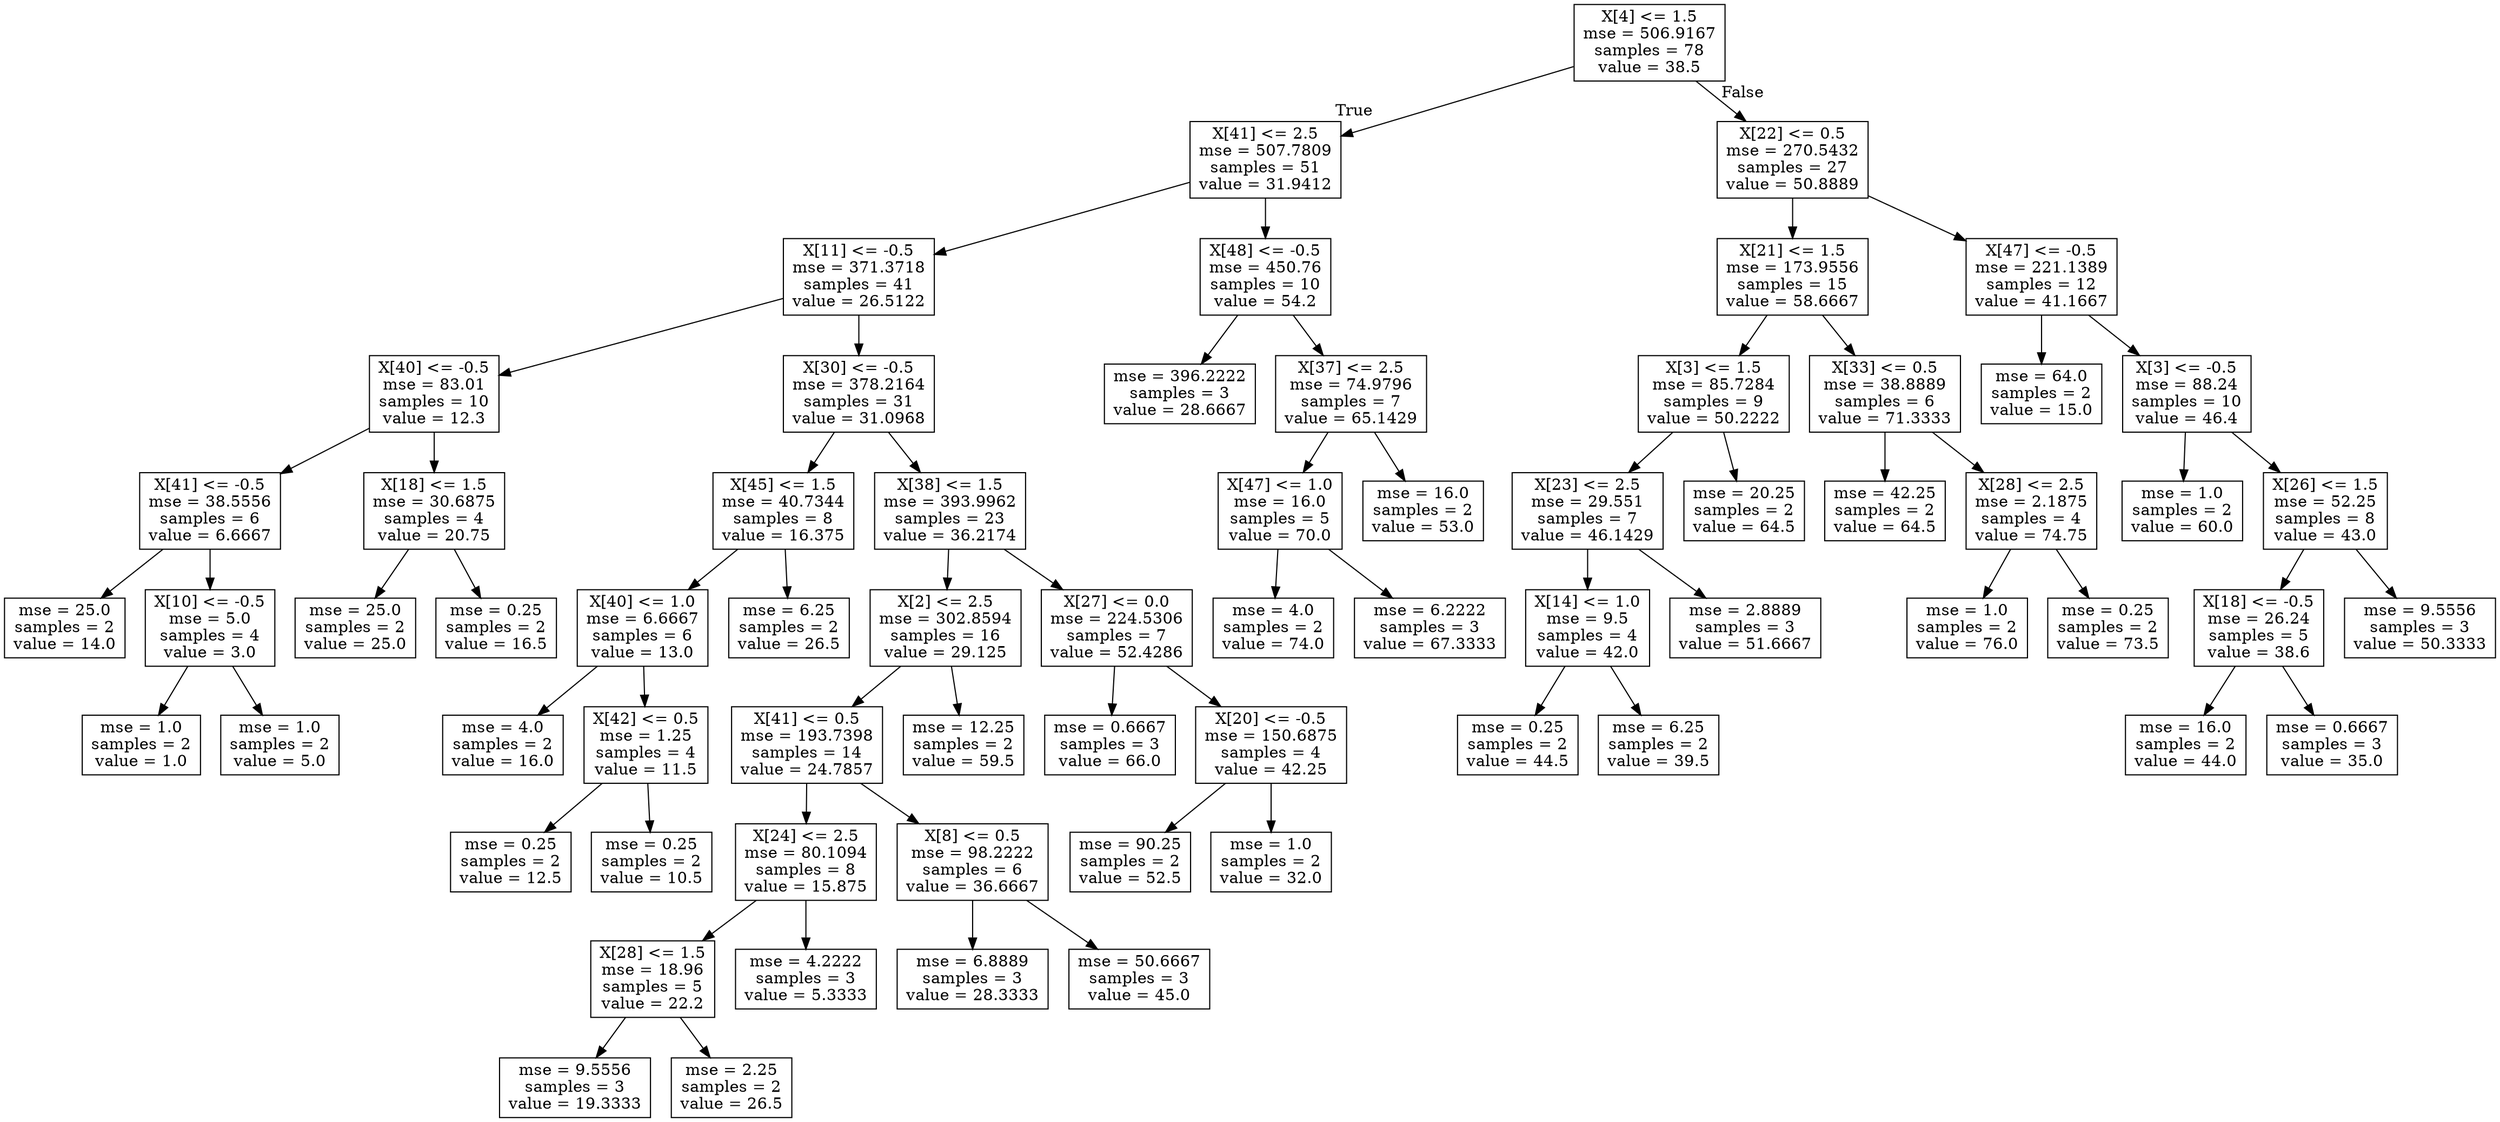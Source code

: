digraph Tree {
node [shape=box] ;
0 [label="X[4] <= 1.5\nmse = 506.9167\nsamples = 78\nvalue = 38.5"] ;
1 [label="X[41] <= 2.5\nmse = 507.7809\nsamples = 51\nvalue = 31.9412"] ;
0 -> 1 [labeldistance=2.5, labelangle=45, headlabel="True"] ;
2 [label="X[11] <= -0.5\nmse = 371.3718\nsamples = 41\nvalue = 26.5122"] ;
1 -> 2 ;
3 [label="X[40] <= -0.5\nmse = 83.01\nsamples = 10\nvalue = 12.3"] ;
2 -> 3 ;
4 [label="X[41] <= -0.5\nmse = 38.5556\nsamples = 6\nvalue = 6.6667"] ;
3 -> 4 ;
5 [label="mse = 25.0\nsamples = 2\nvalue = 14.0"] ;
4 -> 5 ;
6 [label="X[10] <= -0.5\nmse = 5.0\nsamples = 4\nvalue = 3.0"] ;
4 -> 6 ;
7 [label="mse = 1.0\nsamples = 2\nvalue = 1.0"] ;
6 -> 7 ;
8 [label="mse = 1.0\nsamples = 2\nvalue = 5.0"] ;
6 -> 8 ;
9 [label="X[18] <= 1.5\nmse = 30.6875\nsamples = 4\nvalue = 20.75"] ;
3 -> 9 ;
10 [label="mse = 25.0\nsamples = 2\nvalue = 25.0"] ;
9 -> 10 ;
11 [label="mse = 0.25\nsamples = 2\nvalue = 16.5"] ;
9 -> 11 ;
12 [label="X[30] <= -0.5\nmse = 378.2164\nsamples = 31\nvalue = 31.0968"] ;
2 -> 12 ;
13 [label="X[45] <= 1.5\nmse = 40.7344\nsamples = 8\nvalue = 16.375"] ;
12 -> 13 ;
14 [label="X[40] <= 1.0\nmse = 6.6667\nsamples = 6\nvalue = 13.0"] ;
13 -> 14 ;
15 [label="mse = 4.0\nsamples = 2\nvalue = 16.0"] ;
14 -> 15 ;
16 [label="X[42] <= 0.5\nmse = 1.25\nsamples = 4\nvalue = 11.5"] ;
14 -> 16 ;
17 [label="mse = 0.25\nsamples = 2\nvalue = 12.5"] ;
16 -> 17 ;
18 [label="mse = 0.25\nsamples = 2\nvalue = 10.5"] ;
16 -> 18 ;
19 [label="mse = 6.25\nsamples = 2\nvalue = 26.5"] ;
13 -> 19 ;
20 [label="X[38] <= 1.5\nmse = 393.9962\nsamples = 23\nvalue = 36.2174"] ;
12 -> 20 ;
21 [label="X[2] <= 2.5\nmse = 302.8594\nsamples = 16\nvalue = 29.125"] ;
20 -> 21 ;
22 [label="X[41] <= 0.5\nmse = 193.7398\nsamples = 14\nvalue = 24.7857"] ;
21 -> 22 ;
23 [label="X[24] <= 2.5\nmse = 80.1094\nsamples = 8\nvalue = 15.875"] ;
22 -> 23 ;
24 [label="X[28] <= 1.5\nmse = 18.96\nsamples = 5\nvalue = 22.2"] ;
23 -> 24 ;
25 [label="mse = 9.5556\nsamples = 3\nvalue = 19.3333"] ;
24 -> 25 ;
26 [label="mse = 2.25\nsamples = 2\nvalue = 26.5"] ;
24 -> 26 ;
27 [label="mse = 4.2222\nsamples = 3\nvalue = 5.3333"] ;
23 -> 27 ;
28 [label="X[8] <= 0.5\nmse = 98.2222\nsamples = 6\nvalue = 36.6667"] ;
22 -> 28 ;
29 [label="mse = 6.8889\nsamples = 3\nvalue = 28.3333"] ;
28 -> 29 ;
30 [label="mse = 50.6667\nsamples = 3\nvalue = 45.0"] ;
28 -> 30 ;
31 [label="mse = 12.25\nsamples = 2\nvalue = 59.5"] ;
21 -> 31 ;
32 [label="X[27] <= 0.0\nmse = 224.5306\nsamples = 7\nvalue = 52.4286"] ;
20 -> 32 ;
33 [label="mse = 0.6667\nsamples = 3\nvalue = 66.0"] ;
32 -> 33 ;
34 [label="X[20] <= -0.5\nmse = 150.6875\nsamples = 4\nvalue = 42.25"] ;
32 -> 34 ;
35 [label="mse = 90.25\nsamples = 2\nvalue = 52.5"] ;
34 -> 35 ;
36 [label="mse = 1.0\nsamples = 2\nvalue = 32.0"] ;
34 -> 36 ;
37 [label="X[48] <= -0.5\nmse = 450.76\nsamples = 10\nvalue = 54.2"] ;
1 -> 37 ;
38 [label="mse = 396.2222\nsamples = 3\nvalue = 28.6667"] ;
37 -> 38 ;
39 [label="X[37] <= 2.5\nmse = 74.9796\nsamples = 7\nvalue = 65.1429"] ;
37 -> 39 ;
40 [label="X[47] <= 1.0\nmse = 16.0\nsamples = 5\nvalue = 70.0"] ;
39 -> 40 ;
41 [label="mse = 4.0\nsamples = 2\nvalue = 74.0"] ;
40 -> 41 ;
42 [label="mse = 6.2222\nsamples = 3\nvalue = 67.3333"] ;
40 -> 42 ;
43 [label="mse = 16.0\nsamples = 2\nvalue = 53.0"] ;
39 -> 43 ;
44 [label="X[22] <= 0.5\nmse = 270.5432\nsamples = 27\nvalue = 50.8889"] ;
0 -> 44 [labeldistance=2.5, labelangle=-45, headlabel="False"] ;
45 [label="X[21] <= 1.5\nmse = 173.9556\nsamples = 15\nvalue = 58.6667"] ;
44 -> 45 ;
46 [label="X[3] <= 1.5\nmse = 85.7284\nsamples = 9\nvalue = 50.2222"] ;
45 -> 46 ;
47 [label="X[23] <= 2.5\nmse = 29.551\nsamples = 7\nvalue = 46.1429"] ;
46 -> 47 ;
48 [label="X[14] <= 1.0\nmse = 9.5\nsamples = 4\nvalue = 42.0"] ;
47 -> 48 ;
49 [label="mse = 0.25\nsamples = 2\nvalue = 44.5"] ;
48 -> 49 ;
50 [label="mse = 6.25\nsamples = 2\nvalue = 39.5"] ;
48 -> 50 ;
51 [label="mse = 2.8889\nsamples = 3\nvalue = 51.6667"] ;
47 -> 51 ;
52 [label="mse = 20.25\nsamples = 2\nvalue = 64.5"] ;
46 -> 52 ;
53 [label="X[33] <= 0.5\nmse = 38.8889\nsamples = 6\nvalue = 71.3333"] ;
45 -> 53 ;
54 [label="mse = 42.25\nsamples = 2\nvalue = 64.5"] ;
53 -> 54 ;
55 [label="X[28] <= 2.5\nmse = 2.1875\nsamples = 4\nvalue = 74.75"] ;
53 -> 55 ;
56 [label="mse = 1.0\nsamples = 2\nvalue = 76.0"] ;
55 -> 56 ;
57 [label="mse = 0.25\nsamples = 2\nvalue = 73.5"] ;
55 -> 57 ;
58 [label="X[47] <= -0.5\nmse = 221.1389\nsamples = 12\nvalue = 41.1667"] ;
44 -> 58 ;
59 [label="mse = 64.0\nsamples = 2\nvalue = 15.0"] ;
58 -> 59 ;
60 [label="X[3] <= -0.5\nmse = 88.24\nsamples = 10\nvalue = 46.4"] ;
58 -> 60 ;
61 [label="mse = 1.0\nsamples = 2\nvalue = 60.0"] ;
60 -> 61 ;
62 [label="X[26] <= 1.5\nmse = 52.25\nsamples = 8\nvalue = 43.0"] ;
60 -> 62 ;
63 [label="X[18] <= -0.5\nmse = 26.24\nsamples = 5\nvalue = 38.6"] ;
62 -> 63 ;
64 [label="mse = 16.0\nsamples = 2\nvalue = 44.0"] ;
63 -> 64 ;
65 [label="mse = 0.6667\nsamples = 3\nvalue = 35.0"] ;
63 -> 65 ;
66 [label="mse = 9.5556\nsamples = 3\nvalue = 50.3333"] ;
62 -> 66 ;
}